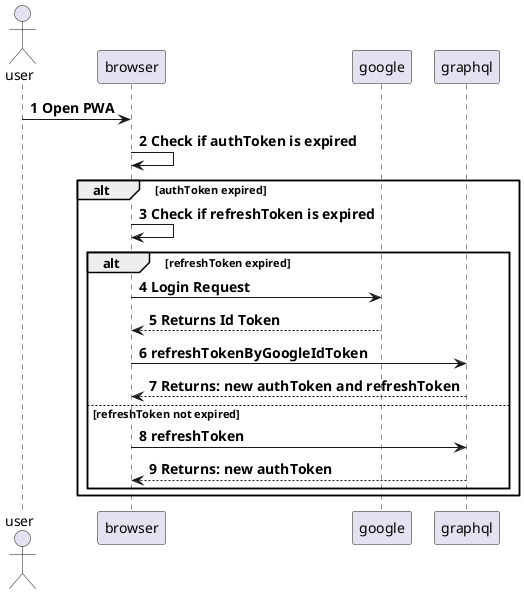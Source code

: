 @startuml Registration and first Login
skinparam sequence {
ArrowFontSize 14
ArrowFontStyle bold
}

actor user
autonumber
user -> browser:Open PWA
browser -> browser:Check if authToken is expired

alt authToken expired
browser -> browser:Check if refreshToken is expired
    alt refreshToken expired
        browser -> google:Login Request
        return Returns Id Token
        browser -> graphql:refreshTokenByGoogleIdToken
        return Returns: new authToken and refreshToken
    else refreshToken not expired
        browser -> graphql:refreshToken
        return Returns: new authToken
    end
end

@enduml